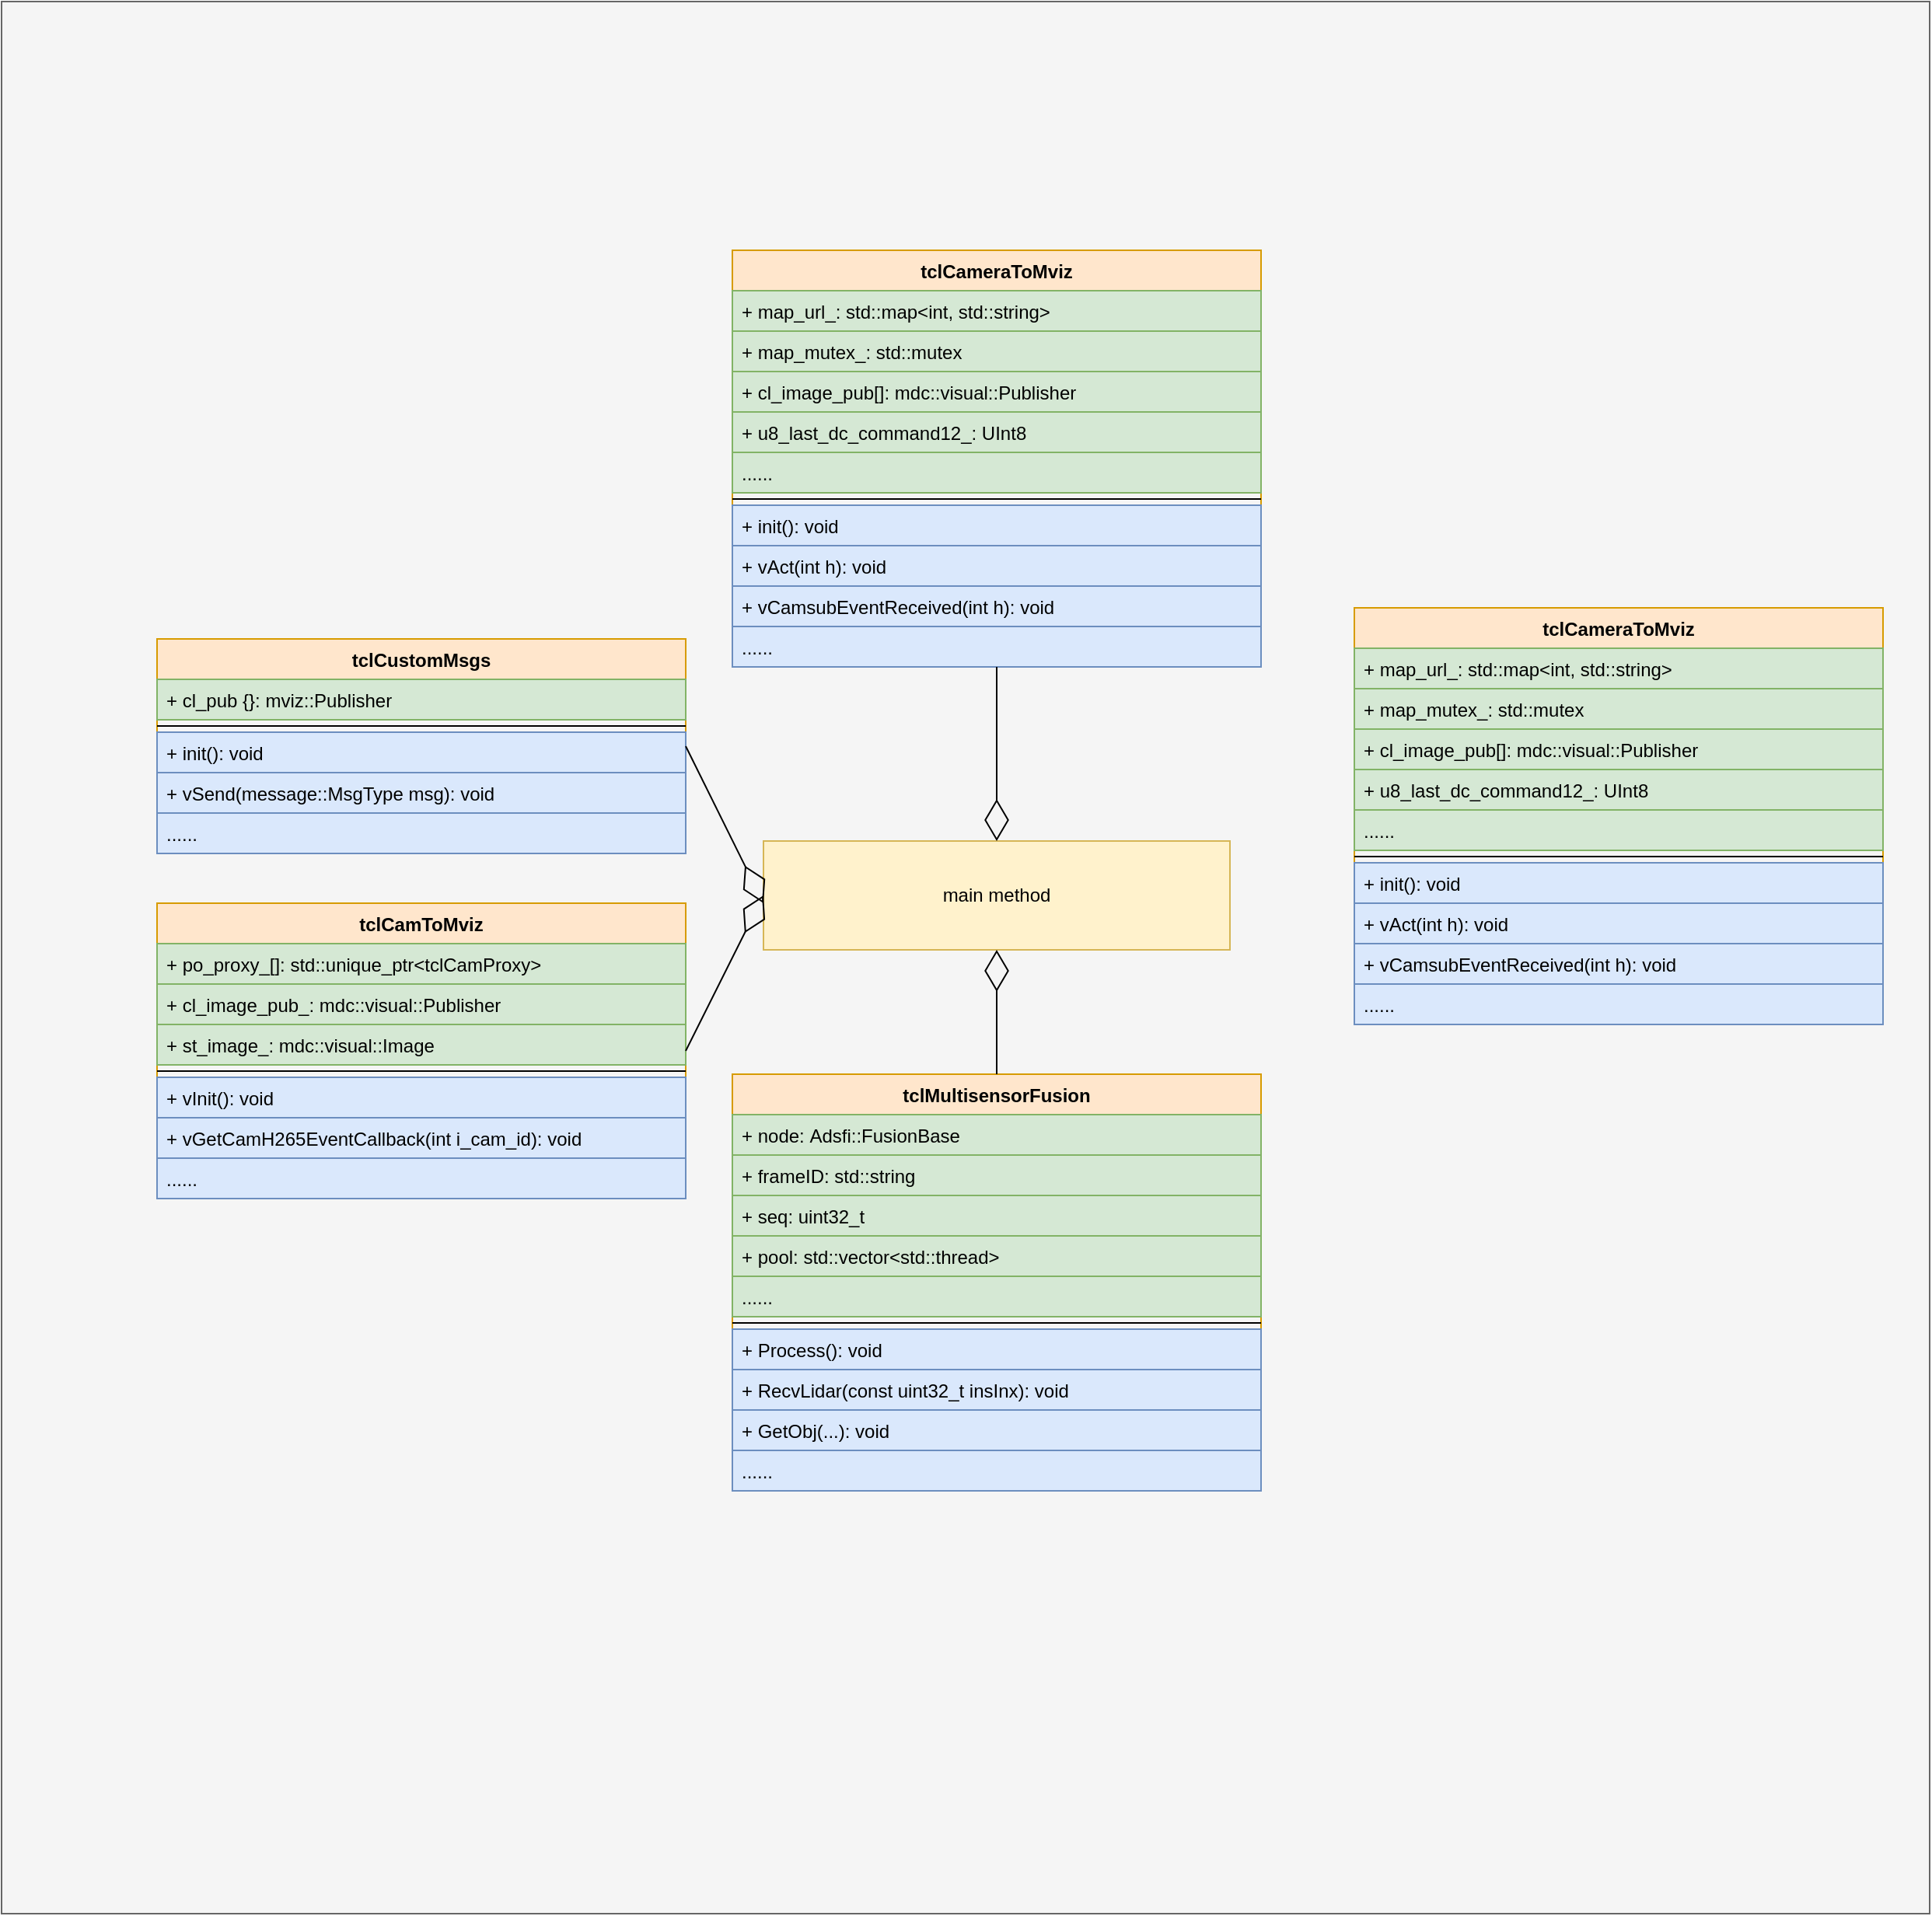 <mxfile version="24.7.12">
  <diagram name="第 1 页" id="W9WyaWWv5T4NZFXBsFZA">
    <mxGraphModel dx="1050" dy="-604" grid="1" gridSize="10" guides="1" tooltips="1" connect="1" arrows="1" fold="1" page="1" pageScale="1" pageWidth="827" pageHeight="1169" math="0" shadow="0">
      <root>
        <mxCell id="0" />
        <mxCell id="1" parent="0" />
        <mxCell id="JcRhRHuoqdLiUcfikm3I-195" value="" style="html=1;fillColor=#f5f5f5;fontColor=#333333;strokeColor=#666666;" vertex="1" parent="1">
          <mxGeometry x="70" y="1430" width="1240" height="1230" as="geometry" />
        </mxCell>
        <mxCell id="JcRhRHuoqdLiUcfikm3I-196" value="tclCamToMviz" style="swimlane;fontStyle=1;align=center;verticalAlign=top;childLayout=stackLayout;horizontal=1;startSize=26;horizontalStack=0;resizeParent=1;resizeParentMax=0;resizeLast=0;collapsible=1;marginBottom=0;fillColor=#ffe6cc;strokeColor=#d79b00;" vertex="1" parent="1">
          <mxGeometry x="170" y="2010" width="340" height="190" as="geometry">
            <mxRectangle x="550" y="1606" width="130" height="30" as="alternateBounds" />
          </mxGeometry>
        </mxCell>
        <mxCell id="JcRhRHuoqdLiUcfikm3I-197" value="+ po_proxy_[]: std::unique_ptr&lt;tclCamProxy&gt;" style="text;strokeColor=#82b366;fillColor=#d5e8d4;align=left;verticalAlign=top;spacingLeft=4;spacingRight=4;overflow=hidden;rotatable=0;points=[[0,0.5],[1,0.5]];portConstraint=eastwest;" vertex="1" parent="JcRhRHuoqdLiUcfikm3I-196">
          <mxGeometry y="26" width="340" height="26" as="geometry" />
        </mxCell>
        <mxCell id="JcRhRHuoqdLiUcfikm3I-198" value="+ cl_image_pub_: mdc::visual::Publisher" style="text;strokeColor=#82b366;fillColor=#d5e8d4;align=left;verticalAlign=top;spacingLeft=4;spacingRight=4;overflow=hidden;rotatable=0;points=[[0,0.5],[1,0.5]];portConstraint=eastwest;" vertex="1" parent="JcRhRHuoqdLiUcfikm3I-196">
          <mxGeometry y="52" width="340" height="26" as="geometry" />
        </mxCell>
        <mxCell id="JcRhRHuoqdLiUcfikm3I-199" value="+ st_image_: mdc::visual::Image" style="text;strokeColor=#82b366;fillColor=#d5e8d4;align=left;verticalAlign=top;spacingLeft=4;spacingRight=4;overflow=hidden;rotatable=0;points=[[0,0.5],[1,0.5]];portConstraint=eastwest;" vertex="1" parent="JcRhRHuoqdLiUcfikm3I-196">
          <mxGeometry y="78" width="340" height="26" as="geometry" />
        </mxCell>
        <mxCell id="JcRhRHuoqdLiUcfikm3I-208" value="" style="line;strokeWidth=1;fillColor=none;align=left;verticalAlign=middle;spacingTop=-1;spacingLeft=3;spacingRight=3;rotatable=0;labelPosition=right;points=[];portConstraint=eastwest;" vertex="1" parent="JcRhRHuoqdLiUcfikm3I-196">
          <mxGeometry y="104" width="340" height="8" as="geometry" />
        </mxCell>
        <mxCell id="JcRhRHuoqdLiUcfikm3I-209" value="+ vInit(): void" style="text;strokeColor=#6c8ebf;fillColor=#dae8fc;align=left;verticalAlign=top;spacingLeft=4;spacingRight=4;overflow=hidden;rotatable=0;points=[[0,0.5],[1,0.5]];portConstraint=eastwest;" vertex="1" parent="JcRhRHuoqdLiUcfikm3I-196">
          <mxGeometry y="112" width="340" height="26" as="geometry" />
        </mxCell>
        <mxCell id="JcRhRHuoqdLiUcfikm3I-210" value="+ vGetCamH265EventCallback(int i_cam_id): void" style="text;strokeColor=#6c8ebf;fillColor=#dae8fc;align=left;verticalAlign=top;spacingLeft=4;spacingRight=4;overflow=hidden;rotatable=0;points=[[0,0.5],[1,0.5]];portConstraint=eastwest;" vertex="1" parent="JcRhRHuoqdLiUcfikm3I-196">
          <mxGeometry y="138" width="340" height="26" as="geometry" />
        </mxCell>
        <mxCell id="JcRhRHuoqdLiUcfikm3I-217" value="......" style="text;strokeColor=#6c8ebf;fillColor=#dae8fc;align=left;verticalAlign=top;spacingLeft=4;spacingRight=4;overflow=hidden;rotatable=0;points=[[0,0.5],[1,0.5]];portConstraint=eastwest;" vertex="1" parent="JcRhRHuoqdLiUcfikm3I-196">
          <mxGeometry y="164" width="340" height="26" as="geometry" />
        </mxCell>
        <mxCell id="JcRhRHuoqdLiUcfikm3I-211" value="main method" style="rounded=0;whiteSpace=wrap;html=1;fillColor=#fff2cc;strokeColor=#d6b656;" vertex="1" parent="1">
          <mxGeometry x="560" y="1970" width="300" height="70" as="geometry" />
        </mxCell>
        <mxCell id="JcRhRHuoqdLiUcfikm3I-212" value="" style="endArrow=diamondThin;endFill=0;endSize=24;html=1;rounded=0;exitX=1;exitY=0.5;exitDx=0;exitDy=0;" edge="1" parent="1" source="JcRhRHuoqdLiUcfikm3I-196">
          <mxGeometry width="160" relative="1" as="geometry">
            <mxPoint x="550" y="1860" as="sourcePoint" />
            <mxPoint x="560" y="2005" as="targetPoint" />
          </mxGeometry>
        </mxCell>
        <mxCell id="JcRhRHuoqdLiUcfikm3I-218" value="tclCameraToMviz" style="swimlane;fontStyle=1;align=center;verticalAlign=top;childLayout=stackLayout;horizontal=1;startSize=26;horizontalStack=0;resizeParent=1;resizeParentMax=0;resizeLast=0;collapsible=1;marginBottom=0;fillColor=#ffe6cc;strokeColor=#d79b00;" vertex="1" parent="1">
          <mxGeometry x="540" y="1590" width="340" height="268" as="geometry">
            <mxRectangle x="550" y="1606" width="130" height="30" as="alternateBounds" />
          </mxGeometry>
        </mxCell>
        <mxCell id="JcRhRHuoqdLiUcfikm3I-219" value="+ map_url_: std::map&lt;int, std::string&gt;" style="text;strokeColor=#82b366;fillColor=#d5e8d4;align=left;verticalAlign=top;spacingLeft=4;spacingRight=4;overflow=hidden;rotatable=0;points=[[0,0.5],[1,0.5]];portConstraint=eastwest;" vertex="1" parent="JcRhRHuoqdLiUcfikm3I-218">
          <mxGeometry y="26" width="340" height="26" as="geometry" />
        </mxCell>
        <mxCell id="JcRhRHuoqdLiUcfikm3I-220" value="+ map_mutex_: std::mutex" style="text;strokeColor=#82b366;fillColor=#d5e8d4;align=left;verticalAlign=top;spacingLeft=4;spacingRight=4;overflow=hidden;rotatable=0;points=[[0,0.5],[1,0.5]];portConstraint=eastwest;" vertex="1" parent="JcRhRHuoqdLiUcfikm3I-218">
          <mxGeometry y="52" width="340" height="26" as="geometry" />
        </mxCell>
        <mxCell id="JcRhRHuoqdLiUcfikm3I-228" value="+ cl_image_pub[]: mdc::visual::Publisher" style="text;strokeColor=#82b366;fillColor=#d5e8d4;align=left;verticalAlign=top;spacingLeft=4;spacingRight=4;overflow=hidden;rotatable=0;points=[[0,0.5],[1,0.5]];portConstraint=eastwest;" vertex="1" parent="JcRhRHuoqdLiUcfikm3I-218">
          <mxGeometry y="78" width="340" height="26" as="geometry" />
        </mxCell>
        <mxCell id="JcRhRHuoqdLiUcfikm3I-229" value="+ u8_last_dc_command12_: UInt8" style="text;strokeColor=#82b366;fillColor=#d5e8d4;align=left;verticalAlign=top;spacingLeft=4;spacingRight=4;overflow=hidden;rotatable=0;points=[[0,0.5],[1,0.5]];portConstraint=eastwest;" vertex="1" parent="JcRhRHuoqdLiUcfikm3I-218">
          <mxGeometry y="104" width="340" height="26" as="geometry" />
        </mxCell>
        <mxCell id="JcRhRHuoqdLiUcfikm3I-221" value="......" style="text;strokeColor=#82b366;fillColor=#d5e8d4;align=left;verticalAlign=top;spacingLeft=4;spacingRight=4;overflow=hidden;rotatable=0;points=[[0,0.5],[1,0.5]];portConstraint=eastwest;" vertex="1" parent="JcRhRHuoqdLiUcfikm3I-218">
          <mxGeometry y="130" width="340" height="26" as="geometry" />
        </mxCell>
        <mxCell id="JcRhRHuoqdLiUcfikm3I-222" value="" style="line;strokeWidth=1;fillColor=none;align=left;verticalAlign=middle;spacingTop=-1;spacingLeft=3;spacingRight=3;rotatable=0;labelPosition=right;points=[];portConstraint=eastwest;" vertex="1" parent="JcRhRHuoqdLiUcfikm3I-218">
          <mxGeometry y="156" width="340" height="8" as="geometry" />
        </mxCell>
        <mxCell id="JcRhRHuoqdLiUcfikm3I-223" value="+ init(): void" style="text;strokeColor=#6c8ebf;fillColor=#dae8fc;align=left;verticalAlign=top;spacingLeft=4;spacingRight=4;overflow=hidden;rotatable=0;points=[[0,0.5],[1,0.5]];portConstraint=eastwest;" vertex="1" parent="JcRhRHuoqdLiUcfikm3I-218">
          <mxGeometry y="164" width="340" height="26" as="geometry" />
        </mxCell>
        <mxCell id="JcRhRHuoqdLiUcfikm3I-224" value="+ vAct(int h): void" style="text;strokeColor=#6c8ebf;fillColor=#dae8fc;align=left;verticalAlign=top;spacingLeft=4;spacingRight=4;overflow=hidden;rotatable=0;points=[[0,0.5],[1,0.5]];portConstraint=eastwest;" vertex="1" parent="JcRhRHuoqdLiUcfikm3I-218">
          <mxGeometry y="190" width="340" height="26" as="geometry" />
        </mxCell>
        <mxCell id="JcRhRHuoqdLiUcfikm3I-230" value="+ vCamsubEventReceived(int h): void" style="text;strokeColor=#6c8ebf;fillColor=#dae8fc;align=left;verticalAlign=top;spacingLeft=4;spacingRight=4;overflow=hidden;rotatable=0;points=[[0,0.5],[1,0.5]];portConstraint=eastwest;" vertex="1" parent="JcRhRHuoqdLiUcfikm3I-218">
          <mxGeometry y="216" width="340" height="26" as="geometry" />
        </mxCell>
        <mxCell id="JcRhRHuoqdLiUcfikm3I-225" value="......" style="text;strokeColor=#6c8ebf;fillColor=#dae8fc;align=left;verticalAlign=top;spacingLeft=4;spacingRight=4;overflow=hidden;rotatable=0;points=[[0,0.5],[1,0.5]];portConstraint=eastwest;" vertex="1" parent="JcRhRHuoqdLiUcfikm3I-218">
          <mxGeometry y="242" width="340" height="26" as="geometry" />
        </mxCell>
        <mxCell id="JcRhRHuoqdLiUcfikm3I-226" value="" style="endArrow=diamondThin;endFill=0;endSize=24;html=1;rounded=0;entryX=0.5;entryY=0;entryDx=0;entryDy=0;exitX=0.5;exitY=1;exitDx=0;exitDy=0;" edge="1" parent="1" source="JcRhRHuoqdLiUcfikm3I-218" target="JcRhRHuoqdLiUcfikm3I-211">
          <mxGeometry width="160" relative="1" as="geometry">
            <mxPoint x="930" y="1904" as="sourcePoint" />
            <mxPoint x="790" y="1903" as="targetPoint" />
          </mxGeometry>
        </mxCell>
        <mxCell id="JcRhRHuoqdLiUcfikm3I-231" value="tclCustomMsgs" style="swimlane;fontStyle=1;align=center;verticalAlign=top;childLayout=stackLayout;horizontal=1;startSize=26;horizontalStack=0;resizeParent=1;resizeParentMax=0;resizeLast=0;collapsible=1;marginBottom=0;fillColor=#ffe6cc;strokeColor=#d79b00;" vertex="1" parent="1">
          <mxGeometry x="170" y="1840" width="340" height="138" as="geometry">
            <mxRectangle x="550" y="1606" width="130" height="30" as="alternateBounds" />
          </mxGeometry>
        </mxCell>
        <mxCell id="JcRhRHuoqdLiUcfikm3I-232" value="+ cl_pub {}: mviz::Publisher" style="text;strokeColor=#82b366;fillColor=#d5e8d4;align=left;verticalAlign=top;spacingLeft=4;spacingRight=4;overflow=hidden;rotatable=0;points=[[0,0.5],[1,0.5]];portConstraint=eastwest;" vertex="1" parent="JcRhRHuoqdLiUcfikm3I-231">
          <mxGeometry y="26" width="340" height="26" as="geometry" />
        </mxCell>
        <mxCell id="JcRhRHuoqdLiUcfikm3I-235" value="" style="line;strokeWidth=1;fillColor=none;align=left;verticalAlign=middle;spacingTop=-1;spacingLeft=3;spacingRight=3;rotatable=0;labelPosition=right;points=[];portConstraint=eastwest;" vertex="1" parent="JcRhRHuoqdLiUcfikm3I-231">
          <mxGeometry y="52" width="340" height="8" as="geometry" />
        </mxCell>
        <mxCell id="JcRhRHuoqdLiUcfikm3I-236" value="+ init(): void" style="text;strokeColor=#6c8ebf;fillColor=#dae8fc;align=left;verticalAlign=top;spacingLeft=4;spacingRight=4;overflow=hidden;rotatable=0;points=[[0,0.5],[1,0.5]];portConstraint=eastwest;" vertex="1" parent="JcRhRHuoqdLiUcfikm3I-231">
          <mxGeometry y="60" width="340" height="26" as="geometry" />
        </mxCell>
        <mxCell id="JcRhRHuoqdLiUcfikm3I-237" value="+ vSend(message::MsgType msg): void" style="text;strokeColor=#6c8ebf;fillColor=#dae8fc;align=left;verticalAlign=top;spacingLeft=4;spacingRight=4;overflow=hidden;rotatable=0;points=[[0,0.5],[1,0.5]];portConstraint=eastwest;" vertex="1" parent="JcRhRHuoqdLiUcfikm3I-231">
          <mxGeometry y="86" width="340" height="26" as="geometry" />
        </mxCell>
        <mxCell id="JcRhRHuoqdLiUcfikm3I-238" value="......" style="text;strokeColor=#6c8ebf;fillColor=#dae8fc;align=left;verticalAlign=top;spacingLeft=4;spacingRight=4;overflow=hidden;rotatable=0;points=[[0,0.5],[1,0.5]];portConstraint=eastwest;" vertex="1" parent="JcRhRHuoqdLiUcfikm3I-231">
          <mxGeometry y="112" width="340" height="26" as="geometry" />
        </mxCell>
        <mxCell id="JcRhRHuoqdLiUcfikm3I-239" value="" style="endArrow=diamondThin;endFill=0;endSize=24;html=1;rounded=0;exitX=1;exitY=0.5;exitDx=0;exitDy=0;" edge="1" parent="1" source="JcRhRHuoqdLiUcfikm3I-231">
          <mxGeometry width="160" relative="1" as="geometry">
            <mxPoint x="720" y="1868" as="sourcePoint" />
            <mxPoint x="560" y="2010" as="targetPoint" />
          </mxGeometry>
        </mxCell>
        <mxCell id="JcRhRHuoqdLiUcfikm3I-240" value="tclMultisensorFusion" style="swimlane;fontStyle=1;align=center;verticalAlign=top;childLayout=stackLayout;horizontal=1;startSize=26;horizontalStack=0;resizeParent=1;resizeParentMax=0;resizeLast=0;collapsible=1;marginBottom=0;fillColor=#ffe6cc;strokeColor=#d79b00;" vertex="1" parent="1">
          <mxGeometry x="540" y="2120" width="340" height="268" as="geometry">
            <mxRectangle x="550" y="1606" width="130" height="30" as="alternateBounds" />
          </mxGeometry>
        </mxCell>
        <mxCell id="JcRhRHuoqdLiUcfikm3I-241" value="+ node: Adsfi::FusionBase" style="text;strokeColor=#82b366;fillColor=#d5e8d4;align=left;verticalAlign=top;spacingLeft=4;spacingRight=4;overflow=hidden;rotatable=0;points=[[0,0.5],[1,0.5]];portConstraint=eastwest;" vertex="1" parent="JcRhRHuoqdLiUcfikm3I-240">
          <mxGeometry y="26" width="340" height="26" as="geometry" />
        </mxCell>
        <mxCell id="JcRhRHuoqdLiUcfikm3I-242" value="+ frameID: std::string" style="text;strokeColor=#82b366;fillColor=#d5e8d4;align=left;verticalAlign=top;spacingLeft=4;spacingRight=4;overflow=hidden;rotatable=0;points=[[0,0.5],[1,0.5]];portConstraint=eastwest;" vertex="1" parent="JcRhRHuoqdLiUcfikm3I-240">
          <mxGeometry y="52" width="340" height="26" as="geometry" />
        </mxCell>
        <mxCell id="JcRhRHuoqdLiUcfikm3I-243" value="+ seq: uint32_t" style="text;strokeColor=#82b366;fillColor=#d5e8d4;align=left;verticalAlign=top;spacingLeft=4;spacingRight=4;overflow=hidden;rotatable=0;points=[[0,0.5],[1,0.5]];portConstraint=eastwest;" vertex="1" parent="JcRhRHuoqdLiUcfikm3I-240">
          <mxGeometry y="78" width="340" height="26" as="geometry" />
        </mxCell>
        <mxCell id="JcRhRHuoqdLiUcfikm3I-244" value="+ pool: std::vector&lt;std::thread&gt;" style="text;strokeColor=#82b366;fillColor=#d5e8d4;align=left;verticalAlign=top;spacingLeft=4;spacingRight=4;overflow=hidden;rotatable=0;points=[[0,0.5],[1,0.5]];portConstraint=eastwest;" vertex="1" parent="JcRhRHuoqdLiUcfikm3I-240">
          <mxGeometry y="104" width="340" height="26" as="geometry" />
        </mxCell>
        <mxCell id="JcRhRHuoqdLiUcfikm3I-251" value="......" style="text;strokeColor=#82b366;fillColor=#d5e8d4;align=left;verticalAlign=top;spacingLeft=4;spacingRight=4;overflow=hidden;rotatable=0;points=[[0,0.5],[1,0.5]];portConstraint=eastwest;" vertex="1" parent="JcRhRHuoqdLiUcfikm3I-240">
          <mxGeometry y="130" width="340" height="26" as="geometry" />
        </mxCell>
        <mxCell id="JcRhRHuoqdLiUcfikm3I-246" value="" style="line;strokeWidth=1;fillColor=none;align=left;verticalAlign=middle;spacingTop=-1;spacingLeft=3;spacingRight=3;rotatable=0;labelPosition=right;points=[];portConstraint=eastwest;" vertex="1" parent="JcRhRHuoqdLiUcfikm3I-240">
          <mxGeometry y="156" width="340" height="8" as="geometry" />
        </mxCell>
        <mxCell id="JcRhRHuoqdLiUcfikm3I-247" value="+ Process(): void" style="text;strokeColor=#6c8ebf;fillColor=#dae8fc;align=left;verticalAlign=top;spacingLeft=4;spacingRight=4;overflow=hidden;rotatable=0;points=[[0,0.5],[1,0.5]];portConstraint=eastwest;" vertex="1" parent="JcRhRHuoqdLiUcfikm3I-240">
          <mxGeometry y="164" width="340" height="26" as="geometry" />
        </mxCell>
        <mxCell id="JcRhRHuoqdLiUcfikm3I-248" value="+ RecvLidar(const uint32_t insInx): void" style="text;strokeColor=#6c8ebf;fillColor=#dae8fc;align=left;verticalAlign=top;spacingLeft=4;spacingRight=4;overflow=hidden;rotatable=0;points=[[0,0.5],[1,0.5]];portConstraint=eastwest;" vertex="1" parent="JcRhRHuoqdLiUcfikm3I-240">
          <mxGeometry y="190" width="340" height="26" as="geometry" />
        </mxCell>
        <mxCell id="JcRhRHuoqdLiUcfikm3I-249" value="+ GetObj(...): void" style="text;strokeColor=#6c8ebf;fillColor=#dae8fc;align=left;verticalAlign=top;spacingLeft=4;spacingRight=4;overflow=hidden;rotatable=0;points=[[0,0.5],[1,0.5]];portConstraint=eastwest;" vertex="1" parent="JcRhRHuoqdLiUcfikm3I-240">
          <mxGeometry y="216" width="340" height="26" as="geometry" />
        </mxCell>
        <mxCell id="JcRhRHuoqdLiUcfikm3I-250" value="......" style="text;strokeColor=#6c8ebf;fillColor=#dae8fc;align=left;verticalAlign=top;spacingLeft=4;spacingRight=4;overflow=hidden;rotatable=0;points=[[0,0.5],[1,0.5]];portConstraint=eastwest;" vertex="1" parent="JcRhRHuoqdLiUcfikm3I-240">
          <mxGeometry y="242" width="340" height="26" as="geometry" />
        </mxCell>
        <mxCell id="JcRhRHuoqdLiUcfikm3I-252" value="" style="endArrow=diamondThin;endFill=0;endSize=24;html=1;rounded=0;entryX=0.5;entryY=1;entryDx=0;entryDy=0;exitX=0.5;exitY=0;exitDx=0;exitDy=0;" edge="1" parent="1" source="JcRhRHuoqdLiUcfikm3I-240" target="JcRhRHuoqdLiUcfikm3I-211">
          <mxGeometry width="160" relative="1" as="geometry">
            <mxPoint x="570" y="2015" as="sourcePoint" />
            <mxPoint x="510" y="1989" as="targetPoint" />
          </mxGeometry>
        </mxCell>
        <mxCell id="JcRhRHuoqdLiUcfikm3I-253" value="tclCameraToMviz" style="swimlane;fontStyle=1;align=center;verticalAlign=top;childLayout=stackLayout;horizontal=1;startSize=26;horizontalStack=0;resizeParent=1;resizeParentMax=0;resizeLast=0;collapsible=1;marginBottom=0;fillColor=#ffe6cc;strokeColor=#d79b00;" vertex="1" parent="1">
          <mxGeometry x="940" y="1820" width="340" height="268" as="geometry">
            <mxRectangle x="550" y="1606" width="130" height="30" as="alternateBounds" />
          </mxGeometry>
        </mxCell>
        <mxCell id="JcRhRHuoqdLiUcfikm3I-254" value="+ map_url_: std::map&lt;int, std::string&gt;" style="text;strokeColor=#82b366;fillColor=#d5e8d4;align=left;verticalAlign=top;spacingLeft=4;spacingRight=4;overflow=hidden;rotatable=0;points=[[0,0.5],[1,0.5]];portConstraint=eastwest;" vertex="1" parent="JcRhRHuoqdLiUcfikm3I-253">
          <mxGeometry y="26" width="340" height="26" as="geometry" />
        </mxCell>
        <mxCell id="JcRhRHuoqdLiUcfikm3I-255" value="+ map_mutex_: std::mutex" style="text;strokeColor=#82b366;fillColor=#d5e8d4;align=left;verticalAlign=top;spacingLeft=4;spacingRight=4;overflow=hidden;rotatable=0;points=[[0,0.5],[1,0.5]];portConstraint=eastwest;" vertex="1" parent="JcRhRHuoqdLiUcfikm3I-253">
          <mxGeometry y="52" width="340" height="26" as="geometry" />
        </mxCell>
        <mxCell id="JcRhRHuoqdLiUcfikm3I-256" value="+ cl_image_pub[]: mdc::visual::Publisher" style="text;strokeColor=#82b366;fillColor=#d5e8d4;align=left;verticalAlign=top;spacingLeft=4;spacingRight=4;overflow=hidden;rotatable=0;points=[[0,0.5],[1,0.5]];portConstraint=eastwest;" vertex="1" parent="JcRhRHuoqdLiUcfikm3I-253">
          <mxGeometry y="78" width="340" height="26" as="geometry" />
        </mxCell>
        <mxCell id="JcRhRHuoqdLiUcfikm3I-257" value="+ u8_last_dc_command12_: UInt8" style="text;strokeColor=#82b366;fillColor=#d5e8d4;align=left;verticalAlign=top;spacingLeft=4;spacingRight=4;overflow=hidden;rotatable=0;points=[[0,0.5],[1,0.5]];portConstraint=eastwest;" vertex="1" parent="JcRhRHuoqdLiUcfikm3I-253">
          <mxGeometry y="104" width="340" height="26" as="geometry" />
        </mxCell>
        <mxCell id="JcRhRHuoqdLiUcfikm3I-258" value="......" style="text;strokeColor=#82b366;fillColor=#d5e8d4;align=left;verticalAlign=top;spacingLeft=4;spacingRight=4;overflow=hidden;rotatable=0;points=[[0,0.5],[1,0.5]];portConstraint=eastwest;" vertex="1" parent="JcRhRHuoqdLiUcfikm3I-253">
          <mxGeometry y="130" width="340" height="26" as="geometry" />
        </mxCell>
        <mxCell id="JcRhRHuoqdLiUcfikm3I-259" value="" style="line;strokeWidth=1;fillColor=none;align=left;verticalAlign=middle;spacingTop=-1;spacingLeft=3;spacingRight=3;rotatable=0;labelPosition=right;points=[];portConstraint=eastwest;" vertex="1" parent="JcRhRHuoqdLiUcfikm3I-253">
          <mxGeometry y="156" width="340" height="8" as="geometry" />
        </mxCell>
        <mxCell id="JcRhRHuoqdLiUcfikm3I-260" value="+ init(): void" style="text;strokeColor=#6c8ebf;fillColor=#dae8fc;align=left;verticalAlign=top;spacingLeft=4;spacingRight=4;overflow=hidden;rotatable=0;points=[[0,0.5],[1,0.5]];portConstraint=eastwest;" vertex="1" parent="JcRhRHuoqdLiUcfikm3I-253">
          <mxGeometry y="164" width="340" height="26" as="geometry" />
        </mxCell>
        <mxCell id="JcRhRHuoqdLiUcfikm3I-261" value="+ vAct(int h): void" style="text;strokeColor=#6c8ebf;fillColor=#dae8fc;align=left;verticalAlign=top;spacingLeft=4;spacingRight=4;overflow=hidden;rotatable=0;points=[[0,0.5],[1,0.5]];portConstraint=eastwest;" vertex="1" parent="JcRhRHuoqdLiUcfikm3I-253">
          <mxGeometry y="190" width="340" height="26" as="geometry" />
        </mxCell>
        <mxCell id="JcRhRHuoqdLiUcfikm3I-262" value="+ vCamsubEventReceived(int h): void" style="text;strokeColor=#6c8ebf;fillColor=#dae8fc;align=left;verticalAlign=top;spacingLeft=4;spacingRight=4;overflow=hidden;rotatable=0;points=[[0,0.5],[1,0.5]];portConstraint=eastwest;" vertex="1" parent="JcRhRHuoqdLiUcfikm3I-253">
          <mxGeometry y="216" width="340" height="26" as="geometry" />
        </mxCell>
        <mxCell id="JcRhRHuoqdLiUcfikm3I-263" value="......" style="text;strokeColor=#6c8ebf;fillColor=#dae8fc;align=left;verticalAlign=top;spacingLeft=4;spacingRight=4;overflow=hidden;rotatable=0;points=[[0,0.5],[1,0.5]];portConstraint=eastwest;" vertex="1" parent="JcRhRHuoqdLiUcfikm3I-253">
          <mxGeometry y="242" width="340" height="26" as="geometry" />
        </mxCell>
      </root>
    </mxGraphModel>
  </diagram>
</mxfile>
